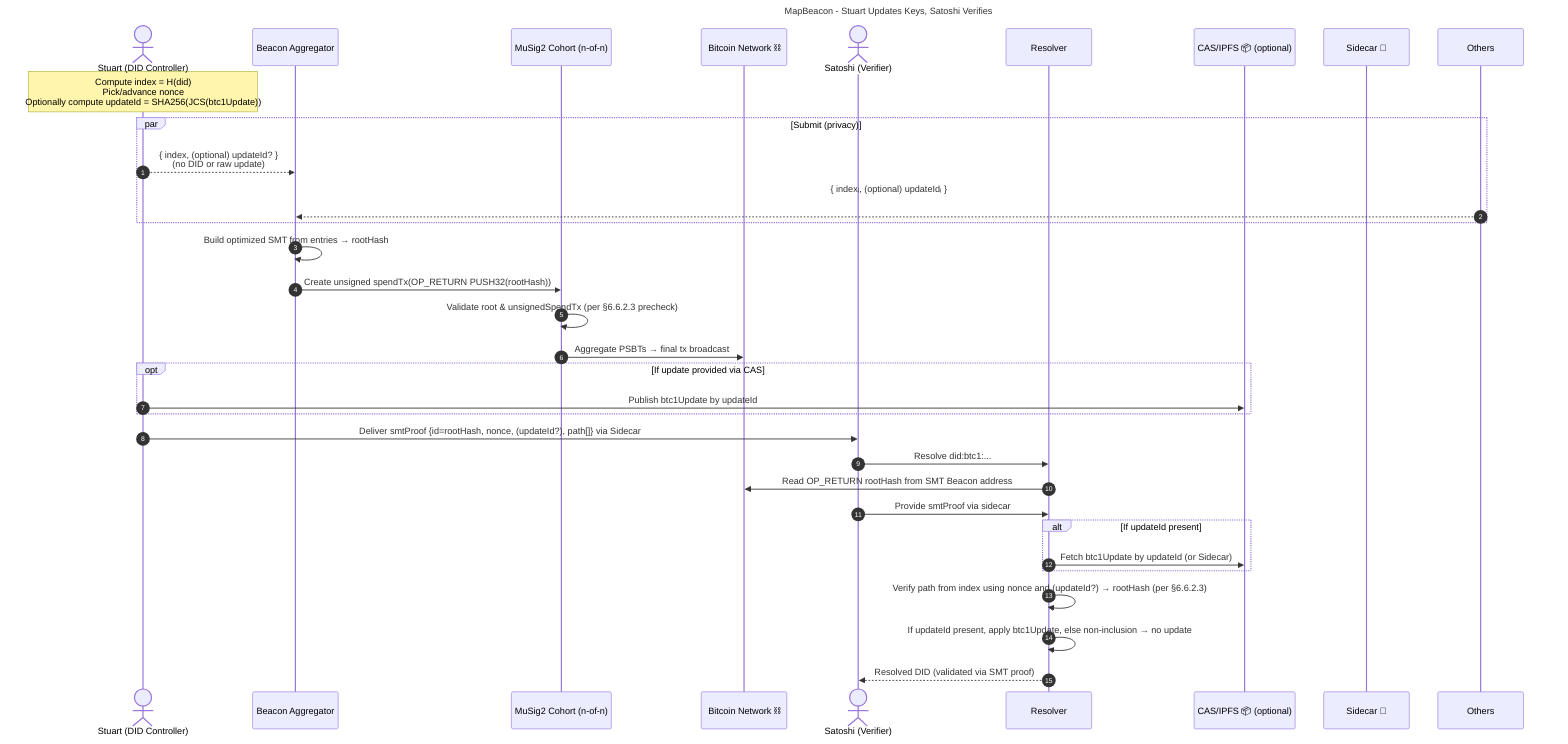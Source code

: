 ---
title: MapBeacon - Stuart Updates Keys, Satoshi Verifies
---

sequenceDiagram
    autonumber
    actor Stu as Stuart (DID Controller)
    participant Agg as Beacon Aggregator
    participant Coh as MuSig2 Cohort (n-of-n)
    participant BTC as Bitcoin Network ⛓
    actor Sat as Satoshi (Verifier)
    participant Res as Resolver
    participant CAS as CAS/IPFS 📦 (optional)
    participant Side as Sidecar 🧳

    Note over Stu: Compute index = H(did)<br/>Pick/advance nonce<br/>Optionally compute updateId = SHA256(JCS(btc1Update))

    par Submit (privacy)
      Stu-->>Agg: { index, (optional) updateId? }<br/>(no DID or raw update)
      Others-->>Agg: { indexᵢ, (optional) updateIdᵢ }<br/><br/>
    end

    Agg->>Agg: Build optimized SMT from entries → rootHash
    Agg->>Coh: Create unsigned spendTx(OP_RETURN PUSH32(rootHash))
    Coh->>Coh: Validate root & unsignedSpendTx (per §6.6.2.3 precheck)
    Coh->>BTC: Aggregate PSBTs → final tx broadcast

    opt If update provided via CAS
      Stu->>CAS: Publish btc1Update by updateId
    end
    Stu->>Sat: Deliver smtProof {id=rootHash, nonce, (updateId?), path[]} via Sidecar
    Sat->>Res: Resolve did:btc1:...
    Res->>BTC: Read OP_RETURN rootHash from SMT Beacon address
    Sat->>Res: Provide smtProof via sidecar
    alt If updateId present
      Res->>CAS: Fetch btc1Update by updateId (or Sidecar)
    end

    Res->>Res: Verify path from index using nonce and (updateId?) → rootHash (per §6.6.2.3)
    Res->>Res: If updateId present, apply btc1Update, else non-inclusion → no update
    Res-->>Sat: Resolved DID (validated via SMT proof)